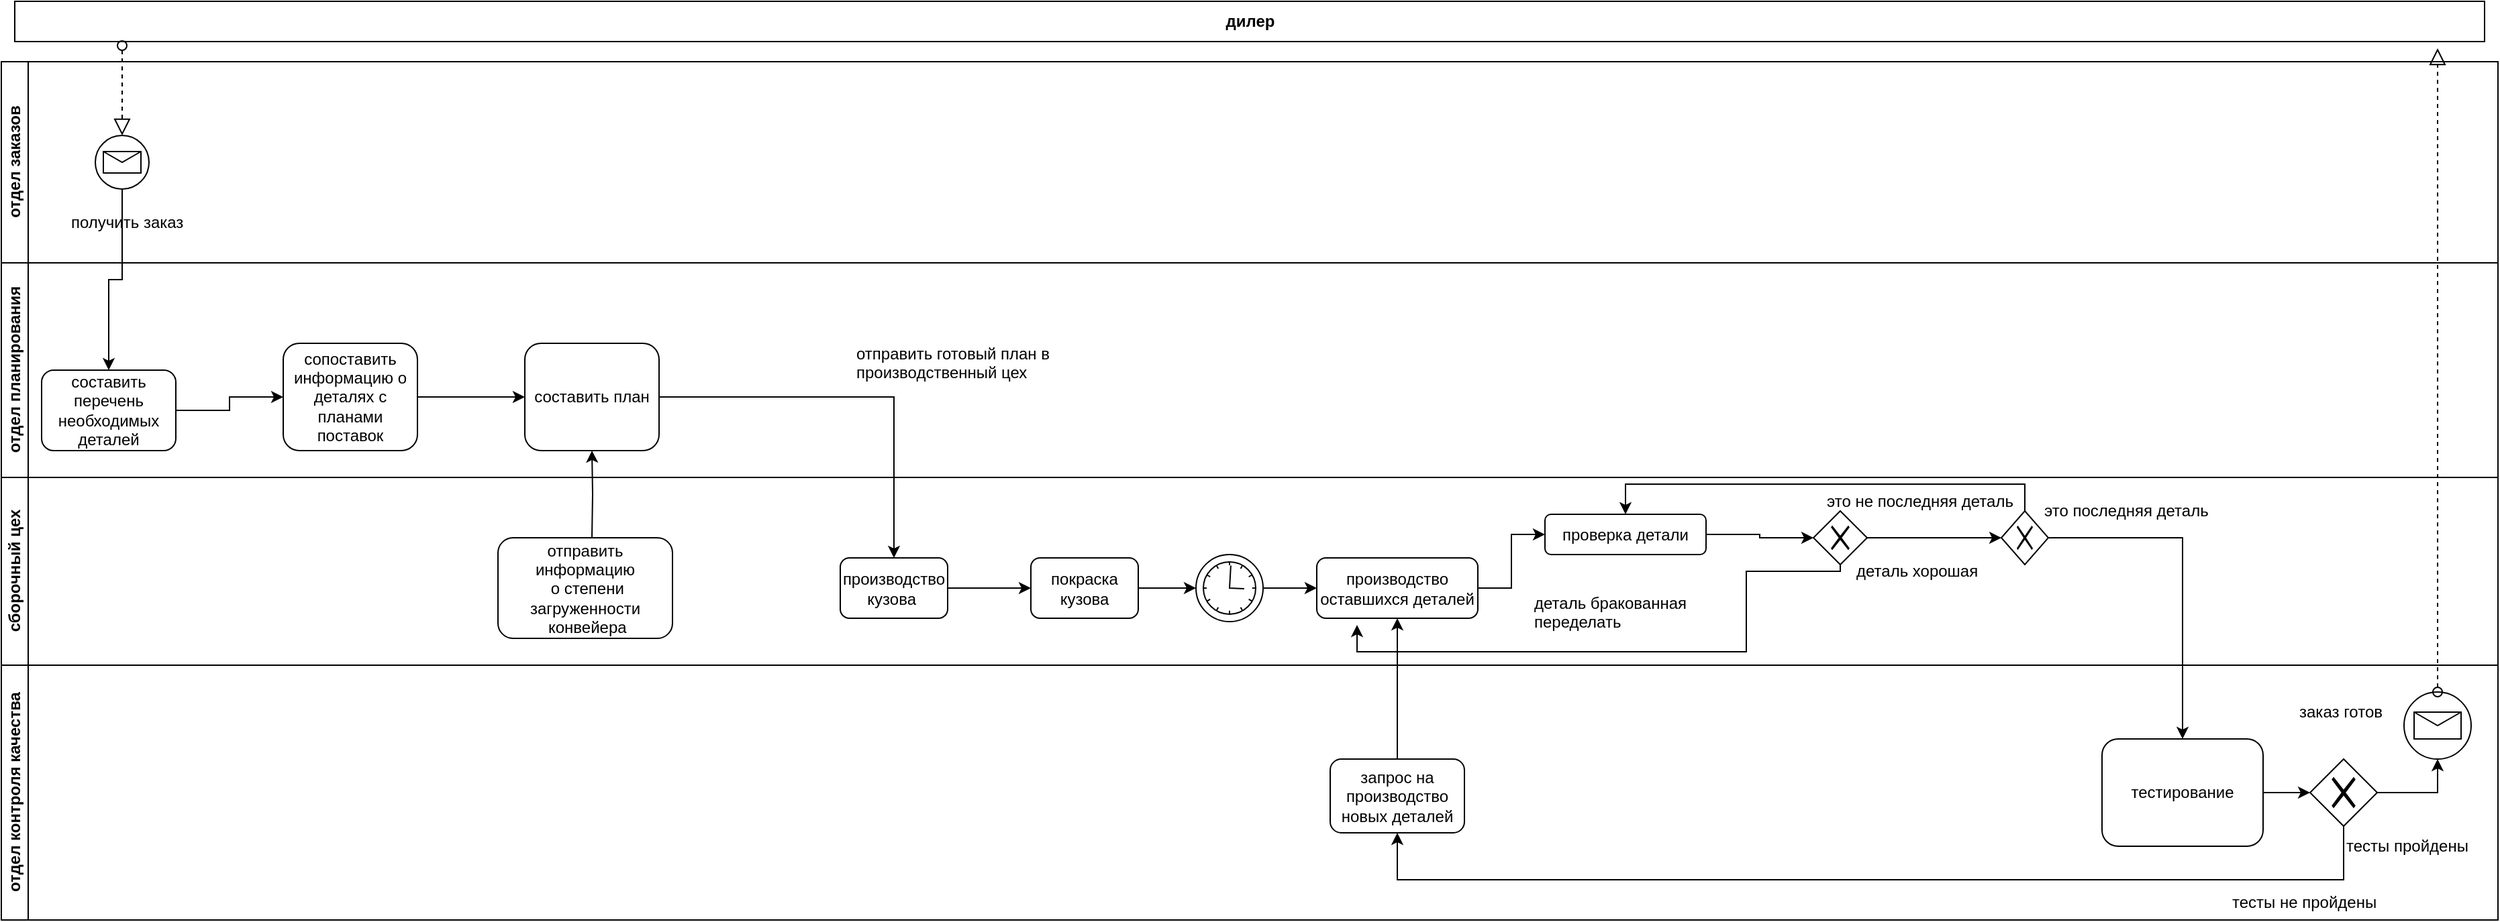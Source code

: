 <mxfile version="10.7.9" type="device"><diagram id="YTqsju27xWDpP7YbrK9V" name="Page-1"><mxGraphModel dx="1941" dy="533" grid="1" gridSize="10" guides="1" tooltips="1" connect="1" arrows="1" fold="1" page="1" pageScale="1" pageWidth="827" pageHeight="1169" math="0" shadow="0"><root><mxCell id="0"/><mxCell id="1" parent="0"/><mxCell id="KFZn-yLnCuIJ5BbBIRQ0-45" value="&lt;b&gt;дилер&lt;/b&gt;" style="html=1;" parent="1" vertex="1"><mxGeometry x="-10" y="5" width="1840" height="30" as="geometry"/></mxCell><mxCell id="KFZn-yLnCuIJ5BbBIRQ0-47" value="отдел заказов&lt;br&gt;" style="swimlane;html=1;horizontal=0;startSize=20;" parent="1" vertex="1"><mxGeometry x="-20" y="50" width="1860" height="150" as="geometry"/></mxCell><mxCell id="KFZn-yLnCuIJ5BbBIRQ0-48" value="отдел планирования" style="swimlane;html=1;horizontal=0;startSize=20;" parent="KFZn-yLnCuIJ5BbBIRQ0-47" vertex="1"><mxGeometry y="150" width="1860" height="160" as="geometry"/></mxCell><mxCell id="KFZn-yLnCuIJ5BbBIRQ0-59" value="" style="edgeStyle=orthogonalEdgeStyle;rounded=0;orthogonalLoop=1;jettySize=auto;html=1;" parent="KFZn-yLnCuIJ5BbBIRQ0-48" source="KFZn-yLnCuIJ5BbBIRQ0-57" target="KFZn-yLnCuIJ5BbBIRQ0-58" edge="1"><mxGeometry relative="1" as="geometry"/></mxCell><mxCell id="KFZn-yLnCuIJ5BbBIRQ0-57" value="составить перечень необходимых деталей" style="shape=ext;rounded=1;html=1;whiteSpace=wrap;" parent="KFZn-yLnCuIJ5BbBIRQ0-48" vertex="1"><mxGeometry x="30" y="80" width="100" height="60" as="geometry"/></mxCell><mxCell id="KFZn-yLnCuIJ5BbBIRQ0-61" value="" style="edgeStyle=orthogonalEdgeStyle;rounded=0;orthogonalLoop=1;jettySize=auto;html=1;" parent="KFZn-yLnCuIJ5BbBIRQ0-48" source="KFZn-yLnCuIJ5BbBIRQ0-58" target="KFZn-yLnCuIJ5BbBIRQ0-60" edge="1"><mxGeometry relative="1" as="geometry"/></mxCell><mxCell id="KFZn-yLnCuIJ5BbBIRQ0-58" value="сопоставить информацию о деталях с планами поставок" style="shape=ext;rounded=1;html=1;whiteSpace=wrap;" parent="KFZn-yLnCuIJ5BbBIRQ0-48" vertex="1"><mxGeometry x="210" y="60" width="100" height="80" as="geometry"/></mxCell><mxCell id="KFZn-yLnCuIJ5BbBIRQ0-60" value="составить план" style="shape=ext;rounded=1;html=1;whiteSpace=wrap;" parent="KFZn-yLnCuIJ5BbBIRQ0-48" vertex="1"><mxGeometry x="390" y="60" width="100" height="80" as="geometry"/></mxCell><mxCell id="KFZn-yLnCuIJ5BbBIRQ0-52" value="" style="shape=mxgraph.bpmn.shape;html=1;verticalLabelPosition=bottom;labelBackgroundColor=#ffffff;verticalAlign=top;align=center;perimeter=ellipsePerimeter;outlineConnect=0;outline=standard;symbol=message;" parent="KFZn-yLnCuIJ5BbBIRQ0-47" vertex="1"><mxGeometry x="70" y="55" width="40" height="40" as="geometry"/></mxCell><mxCell id="KFZn-yLnCuIJ5BbBIRQ0-55" value="получить заказ&lt;br&gt;&lt;br&gt;" style="text;html=1;resizable=0;points=[];autosize=1;align=left;verticalAlign=top;spacingTop=-4;" parent="KFZn-yLnCuIJ5BbBIRQ0-47" vertex="1"><mxGeometry x="50" y="110" width="100" height="30" as="geometry"/></mxCell><mxCell id="KFZn-yLnCuIJ5BbBIRQ0-56" style="edgeStyle=orthogonalEdgeStyle;rounded=0;orthogonalLoop=1;jettySize=auto;html=1;exitX=0.5;exitY=1;exitDx=0;exitDy=0;entryX=0.5;entryY=0;entryDx=0;entryDy=0;" parent="KFZn-yLnCuIJ5BbBIRQ0-47" source="KFZn-yLnCuIJ5BbBIRQ0-52" target="KFZn-yLnCuIJ5BbBIRQ0-57" edge="1"><mxGeometry relative="1" as="geometry"><mxPoint x="60" y="230" as="targetPoint"/></mxGeometry></mxCell><mxCell id="KFZn-yLnCuIJ5BbBIRQ0-50" value="отдел контроля качества" style="swimlane;html=1;horizontal=0;startSize=20;" parent="1" vertex="1"><mxGeometry x="-20" y="500" width="1860" height="190" as="geometry"/></mxCell><mxCell id="KFZn-yLnCuIJ5BbBIRQ0-107" style="edgeStyle=orthogonalEdgeStyle;rounded=0;orthogonalLoop=1;jettySize=auto;html=1;exitX=1;exitY=0.5;exitDx=0;exitDy=0;entryX=0;entryY=0.5;entryDx=0;entryDy=0;" parent="KFZn-yLnCuIJ5BbBIRQ0-50" source="KFZn-yLnCuIJ5BbBIRQ0-103" target="KFZn-yLnCuIJ5BbBIRQ0-106" edge="1"><mxGeometry relative="1" as="geometry"/></mxCell><mxCell id="KFZn-yLnCuIJ5BbBIRQ0-103" value="тестирование" style="shape=ext;rounded=1;html=1;whiteSpace=wrap;" parent="KFZn-yLnCuIJ5BbBIRQ0-50" vertex="1"><mxGeometry x="1565" y="55" width="120" height="80" as="geometry"/></mxCell><mxCell id="KFZn-yLnCuIJ5BbBIRQ0-114" style="edgeStyle=orthogonalEdgeStyle;rounded=0;orthogonalLoop=1;jettySize=auto;html=1;exitX=0.5;exitY=1;exitDx=0;exitDy=0;entryX=0.5;entryY=1;entryDx=0;entryDy=0;" parent="KFZn-yLnCuIJ5BbBIRQ0-50" source="KFZn-yLnCuIJ5BbBIRQ0-106" edge="1"><mxGeometry relative="1" as="geometry"><Array as="points"><mxPoint x="1745" y="160"/><mxPoint x="1040" y="160"/></Array><mxPoint x="1040" y="125" as="targetPoint"/></mxGeometry></mxCell><mxCell id="KFZn-yLnCuIJ5BbBIRQ0-106" value="" style="shape=mxgraph.bpmn.shape;html=1;verticalLabelPosition=bottom;labelBackgroundColor=#ffffff;verticalAlign=top;align=center;perimeter=rhombusPerimeter;background=gateway;outlineConnect=0;outline=none;symbol=exclusiveGw;" parent="KFZn-yLnCuIJ5BbBIRQ0-50" vertex="1"><mxGeometry x="1720" y="70" width="50" height="50" as="geometry"/></mxCell><mxCell id="KFZn-yLnCuIJ5BbBIRQ0-109" value="" style="shape=mxgraph.bpmn.shape;html=1;verticalLabelPosition=bottom;labelBackgroundColor=#ffffff;verticalAlign=top;align=center;perimeter=ellipsePerimeter;outlineConnect=0;outline=eventInt;symbol=message;" parent="KFZn-yLnCuIJ5BbBIRQ0-50" vertex="1"><mxGeometry x="1790" y="20" width="50" height="50" as="geometry"/></mxCell><mxCell id="KFZn-yLnCuIJ5BbBIRQ0-108" style="edgeStyle=orthogonalEdgeStyle;rounded=0;orthogonalLoop=1;jettySize=auto;html=1;exitX=1;exitY=0.5;exitDx=0;exitDy=0;entryX=0.5;entryY=1;entryDx=0;entryDy=0;" parent="KFZn-yLnCuIJ5BbBIRQ0-50" source="KFZn-yLnCuIJ5BbBIRQ0-106" target="KFZn-yLnCuIJ5BbBIRQ0-109" edge="1"><mxGeometry relative="1" as="geometry"><mxPoint x="1810" y="95" as="targetPoint"/></mxGeometry></mxCell><mxCell id="KFZn-yLnCuIJ5BbBIRQ0-110" value="тесты пройдены" style="text;html=1;resizable=0;points=[];autosize=1;align=left;verticalAlign=top;spacingTop=-4;" parent="KFZn-yLnCuIJ5BbBIRQ0-50" vertex="1"><mxGeometry x="1745" y="125" width="110" height="20" as="geometry"/></mxCell><mxCell id="KFZn-yLnCuIJ5BbBIRQ0-112" value="заказ готов" style="text;html=1;resizable=0;points=[];autosize=1;align=left;verticalAlign=top;spacingTop=-4;" parent="KFZn-yLnCuIJ5BbBIRQ0-50" vertex="1"><mxGeometry x="1710" y="25" width="80" height="20" as="geometry"/></mxCell><mxCell id="KFZn-yLnCuIJ5BbBIRQ0-115" value="тесты не пройдены" style="text;html=1;resizable=0;points=[];autosize=1;align=left;verticalAlign=top;spacingTop=-4;" parent="KFZn-yLnCuIJ5BbBIRQ0-50" vertex="1"><mxGeometry x="1660" y="167" width="120" height="20" as="geometry"/></mxCell><mxCell id="W5Vp6C0EFmnnlP3kYA5v-2" value="&lt;span&gt;запрос на производство&lt;/span&gt;&lt;br&gt;&lt;span&gt;&amp;nbsp;новых деталей&amp;nbsp;&lt;/span&gt;" style="shape=ext;rounded=1;html=1;whiteSpace=wrap;" vertex="1" parent="KFZn-yLnCuIJ5BbBIRQ0-50"><mxGeometry x="990" y="70" width="100" height="55" as="geometry"/></mxCell><mxCell id="KFZn-yLnCuIJ5BbBIRQ0-51" value="" style="startArrow=oval;startFill=0;startSize=7;endArrow=block;endFill=0;endSize=10;dashed=1;html=1;entryX=0.5;entryY=0;entryDx=0;entryDy=0;" parent="1" target="KFZn-yLnCuIJ5BbBIRQ0-52" edge="1"><mxGeometry width="100" relative="1" as="geometry"><mxPoint x="70" y="38" as="sourcePoint"/><mxPoint x="73" y="110" as="targetPoint"/></mxGeometry></mxCell><mxCell id="KFZn-yLnCuIJ5BbBIRQ0-76" value="отправить готовый план в &lt;br&gt;производственный цех" style="text;html=1;resizable=0;points=[];autosize=1;align=left;verticalAlign=top;spacingTop=-4;" parent="1" vertex="1"><mxGeometry x="615" y="258" width="160" height="30" as="geometry"/></mxCell><mxCell id="KFZn-yLnCuIJ5BbBIRQ0-49" value="сборочный цех" style="swimlane;html=1;horizontal=0;startSize=20;" parent="1" vertex="1"><mxGeometry x="-20" y="360" width="1860" height="140" as="geometry"/></mxCell><mxCell id="KFZn-yLnCuIJ5BbBIRQ0-79" value="" style="edgeStyle=orthogonalEdgeStyle;rounded=0;orthogonalLoop=1;jettySize=auto;html=1;" parent="KFZn-yLnCuIJ5BbBIRQ0-49" source="KFZn-yLnCuIJ5BbBIRQ0-77" target="KFZn-yLnCuIJ5BbBIRQ0-78" edge="1"><mxGeometry relative="1" as="geometry"/></mxCell><mxCell id="KFZn-yLnCuIJ5BbBIRQ0-77" value="производство кузова&amp;nbsp;" style="shape=ext;rounded=1;html=1;whiteSpace=wrap;" parent="KFZn-yLnCuIJ5BbBIRQ0-49" vertex="1"><mxGeometry x="625" y="60" width="80" height="45" as="geometry"/></mxCell><mxCell id="KFZn-yLnCuIJ5BbBIRQ0-82" value="" style="edgeStyle=orthogonalEdgeStyle;rounded=0;orthogonalLoop=1;jettySize=auto;html=1;entryX=0;entryY=0.5;entryDx=0;entryDy=0;" parent="KFZn-yLnCuIJ5BbBIRQ0-49" source="KFZn-yLnCuIJ5BbBIRQ0-78" target="KFZn-yLnCuIJ5BbBIRQ0-80" edge="1"><mxGeometry relative="1" as="geometry"><mxPoint x="927" y="82.5" as="targetPoint"/></mxGeometry></mxCell><mxCell id="KFZn-yLnCuIJ5BbBIRQ0-78" value="покраска кузова" style="shape=ext;rounded=1;html=1;whiteSpace=wrap;" parent="KFZn-yLnCuIJ5BbBIRQ0-49" vertex="1"><mxGeometry x="767" y="60" width="80" height="45" as="geometry"/></mxCell><mxCell id="KFZn-yLnCuIJ5BbBIRQ0-84" style="edgeStyle=orthogonalEdgeStyle;rounded=0;orthogonalLoop=1;jettySize=auto;html=1;exitX=1;exitY=0.5;exitDx=0;exitDy=0;entryX=0;entryY=0.5;entryDx=0;entryDy=0;" parent="KFZn-yLnCuIJ5BbBIRQ0-49" source="KFZn-yLnCuIJ5BbBIRQ0-80" target="KFZn-yLnCuIJ5BbBIRQ0-83" edge="1"><mxGeometry relative="1" as="geometry"/></mxCell><mxCell id="KFZn-yLnCuIJ5BbBIRQ0-80" value="" style="shape=mxgraph.bpmn.shape;html=1;verticalLabelPosition=bottom;labelBackgroundColor=#ffffff;verticalAlign=top;align=center;perimeter=ellipsePerimeter;outlineConnect=0;outline=standard;symbol=timer;" parent="KFZn-yLnCuIJ5BbBIRQ0-49" vertex="1"><mxGeometry x="890" y="57.5" width="50" height="50" as="geometry"/></mxCell><mxCell id="KFZn-yLnCuIJ5BbBIRQ0-83" value="производство оставшихся деталей" style="shape=ext;rounded=1;html=1;whiteSpace=wrap;" parent="KFZn-yLnCuIJ5BbBIRQ0-49" vertex="1"><mxGeometry x="980" y="60" width="120" height="45" as="geometry"/></mxCell><mxCell id="KFZn-yLnCuIJ5BbBIRQ0-86" value="проверка детали" style="shape=ext;rounded=1;html=1;whiteSpace=wrap;" parent="KFZn-yLnCuIJ5BbBIRQ0-49" vertex="1"><mxGeometry x="1150" y="27.5" width="120" height="30" as="geometry"/></mxCell><mxCell id="KFZn-yLnCuIJ5BbBIRQ0-85" value="" style="edgeStyle=orthogonalEdgeStyle;rounded=0;orthogonalLoop=1;jettySize=auto;html=1;exitX=1;exitY=0.5;exitDx=0;exitDy=0;entryX=0;entryY=0.5;entryDx=0;entryDy=0;" parent="KFZn-yLnCuIJ5BbBIRQ0-49" source="KFZn-yLnCuIJ5BbBIRQ0-83" target="KFZn-yLnCuIJ5BbBIRQ0-86" edge="1"><mxGeometry relative="1" as="geometry"><mxPoint x="1120" y="240" as="targetPoint"/></mxGeometry></mxCell><mxCell id="KFZn-yLnCuIJ5BbBIRQ0-89" value="" style="shape=mxgraph.bpmn.shape;html=1;verticalLabelPosition=bottom;labelBackgroundColor=#ffffff;verticalAlign=top;align=center;perimeter=rhombusPerimeter;background=gateway;outlineConnect=0;outline=none;symbol=exclusiveGw;" parent="KFZn-yLnCuIJ5BbBIRQ0-49" vertex="1"><mxGeometry x="1350" y="25" width="40" height="40" as="geometry"/></mxCell><mxCell id="KFZn-yLnCuIJ5BbBIRQ0-90" style="edgeStyle=orthogonalEdgeStyle;rounded=0;orthogonalLoop=1;jettySize=auto;html=1;exitX=1;exitY=0.5;exitDx=0;exitDy=0;entryX=0;entryY=0.5;entryDx=0;entryDy=0;" parent="KFZn-yLnCuIJ5BbBIRQ0-49" source="KFZn-yLnCuIJ5BbBIRQ0-86" target="KFZn-yLnCuIJ5BbBIRQ0-89" edge="1"><mxGeometry relative="1" as="geometry"/></mxCell><mxCell id="KFZn-yLnCuIJ5BbBIRQ0-92" value="деталь бракованная&lt;br&gt;переделать&lt;br&gt;" style="text;html=1;resizable=0;points=[];autosize=1;align=left;verticalAlign=top;spacingTop=-4;" parent="KFZn-yLnCuIJ5BbBIRQ0-49" vertex="1"><mxGeometry x="1140" y="84" width="130" height="30" as="geometry"/></mxCell><mxCell id="KFZn-yLnCuIJ5BbBIRQ0-98" style="edgeStyle=orthogonalEdgeStyle;rounded=0;orthogonalLoop=1;jettySize=auto;html=1;exitX=0.5;exitY=0;exitDx=0;exitDy=0;entryX=0.5;entryY=0;entryDx=0;entryDy=0;" parent="KFZn-yLnCuIJ5BbBIRQ0-49" source="KFZn-yLnCuIJ5BbBIRQ0-96" target="KFZn-yLnCuIJ5BbBIRQ0-86" edge="1"><mxGeometry relative="1" as="geometry"/></mxCell><mxCell id="KFZn-yLnCuIJ5BbBIRQ0-96" value="" style="shape=mxgraph.bpmn.shape;html=1;verticalLabelPosition=bottom;labelBackgroundColor=#ffffff;verticalAlign=top;align=center;perimeter=rhombusPerimeter;background=gateway;outlineConnect=0;outline=none;symbol=exclusiveGw;" parent="KFZn-yLnCuIJ5BbBIRQ0-49" vertex="1"><mxGeometry x="1490" y="25" width="35" height="40" as="geometry"/></mxCell><mxCell id="KFZn-yLnCuIJ5BbBIRQ0-95" style="edgeStyle=orthogonalEdgeStyle;rounded=0;orthogonalLoop=1;jettySize=auto;html=1;exitX=1;exitY=0.5;exitDx=0;exitDy=0;" parent="KFZn-yLnCuIJ5BbBIRQ0-49" source="KFZn-yLnCuIJ5BbBIRQ0-89" target="KFZn-yLnCuIJ5BbBIRQ0-96" edge="1"><mxGeometry relative="1" as="geometry"><mxPoint x="1440" y="45" as="targetPoint"/></mxGeometry></mxCell><mxCell id="KFZn-yLnCuIJ5BbBIRQ0-97" value="деталь хорошая" style="text;html=1;resizable=0;points=[];autosize=1;align=left;verticalAlign=top;spacingTop=-4;" parent="KFZn-yLnCuIJ5BbBIRQ0-49" vertex="1"><mxGeometry x="1380" y="60" width="110" height="20" as="geometry"/></mxCell><mxCell id="KFZn-yLnCuIJ5BbBIRQ0-101" value="это последняя деталь" style="text;html=1;resizable=0;points=[];autosize=1;align=left;verticalAlign=top;spacingTop=-4;" parent="KFZn-yLnCuIJ5BbBIRQ0-49" vertex="1"><mxGeometry x="1520" y="15" width="140" height="20" as="geometry"/></mxCell><mxCell id="W5Vp6C0EFmnnlP3kYA5v-1" value="&lt;span&gt;отправить информацию&lt;/span&gt;&lt;br&gt;&lt;span&gt;&amp;nbsp;о степени загруженности&lt;/span&gt;&lt;br&gt;&lt;span&gt;&amp;nbsp;конвейера&lt;/span&gt;" style="shape=ext;rounded=1;html=1;whiteSpace=wrap;" vertex="1" parent="KFZn-yLnCuIJ5BbBIRQ0-49"><mxGeometry x="370" y="45" width="130" height="75" as="geometry"/></mxCell><mxCell id="KFZn-yLnCuIJ5BbBIRQ0-71" value="" style="edgeStyle=orthogonalEdgeStyle;rounded=0;orthogonalLoop=1;jettySize=auto;html=1;" parent="1" target="KFZn-yLnCuIJ5BbBIRQ0-60" edge="1"><mxGeometry relative="1" as="geometry"><mxPoint x="420" y="405" as="sourcePoint"/></mxGeometry></mxCell><mxCell id="KFZn-yLnCuIJ5BbBIRQ0-91" style="edgeStyle=orthogonalEdgeStyle;rounded=0;orthogonalLoop=1;jettySize=auto;html=1;exitX=0.5;exitY=1;exitDx=0;exitDy=0;" parent="1" source="KFZn-yLnCuIJ5BbBIRQ0-89" edge="1"><mxGeometry relative="1" as="geometry"><mxPoint x="990" y="470" as="targetPoint"/><Array as="points"><mxPoint x="1350" y="430"/><mxPoint x="1280" y="430"/><mxPoint x="1280" y="490"/><mxPoint x="990" y="490"/></Array></mxGeometry></mxCell><mxCell id="KFZn-yLnCuIJ5BbBIRQ0-99" value="это не последняя деталь" style="text;html=1;resizable=0;points=[];autosize=1;align=left;verticalAlign=top;spacingTop=-4;" parent="1" vertex="1"><mxGeometry x="1337.5" y="367.5" width="150" height="20" as="geometry"/></mxCell><mxCell id="KFZn-yLnCuIJ5BbBIRQ0-111" value="" style="startArrow=oval;startFill=0;startSize=7;endArrow=block;endFill=0;endSize=10;dashed=1;html=1;exitX=0.5;exitY=0;exitDx=0;exitDy=0;" parent="1" source="KFZn-yLnCuIJ5BbBIRQ0-109" edge="1"><mxGeometry width="100" relative="1" as="geometry"><mxPoint x="1695" y="439.5" as="sourcePoint"/><mxPoint x="1795" y="40" as="targetPoint"/></mxGeometry></mxCell><mxCell id="KFZn-yLnCuIJ5BbBIRQ0-117" style="edgeStyle=orthogonalEdgeStyle;rounded=0;orthogonalLoop=1;jettySize=auto;html=1;exitX=0.5;exitY=0;exitDx=0;exitDy=0;" parent="1" source="W5Vp6C0EFmnnlP3kYA5v-2" target="KFZn-yLnCuIJ5BbBIRQ0-83" edge="1"><mxGeometry relative="1" as="geometry"><mxPoint x="1020" y="575" as="sourcePoint"/></mxGeometry></mxCell><mxCell id="KFZn-yLnCuIJ5BbBIRQ0-74" value="" style="edgeStyle=orthogonalEdgeStyle;rounded=0;orthogonalLoop=1;jettySize=auto;html=1;entryX=0.5;entryY=0;entryDx=0;entryDy=0;" parent="1" source="KFZn-yLnCuIJ5BbBIRQ0-60" target="KFZn-yLnCuIJ5BbBIRQ0-77" edge="1"><mxGeometry relative="1" as="geometry"><mxPoint x="540" y="300" as="targetPoint"/></mxGeometry></mxCell><mxCell id="KFZn-yLnCuIJ5BbBIRQ0-100" style="edgeStyle=orthogonalEdgeStyle;rounded=0;orthogonalLoop=1;jettySize=auto;html=1;exitX=1;exitY=0.5;exitDx=0;exitDy=0;entryX=0.5;entryY=0;entryDx=0;entryDy=0;" parent="1" source="KFZn-yLnCuIJ5BbBIRQ0-96" target="KFZn-yLnCuIJ5BbBIRQ0-103" edge="1"><mxGeometry relative="1" as="geometry"><mxPoint x="1580" y="403" as="targetPoint"/></mxGeometry></mxCell></root></mxGraphModel></diagram></mxfile>